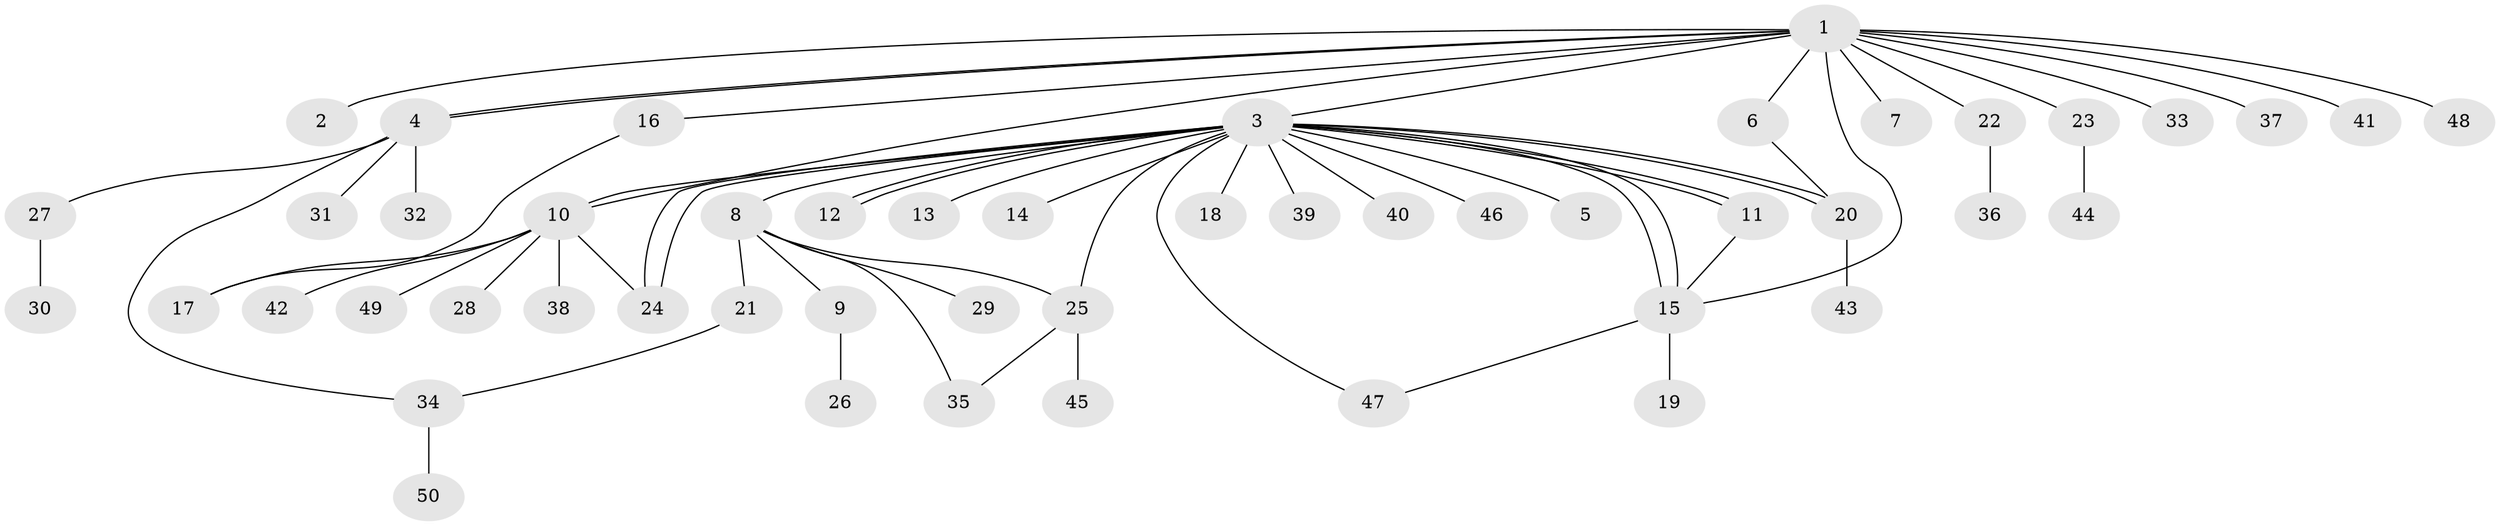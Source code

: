 // coarse degree distribution, {1: 0.8, 12: 0.05, 4: 0.1, 2: 0.05}
// Generated by graph-tools (version 1.1) at 2025/50/03/04/25 21:50:47]
// undirected, 50 vertices, 65 edges
graph export_dot {
graph [start="1"]
  node [color=gray90,style=filled];
  1;
  2;
  3;
  4;
  5;
  6;
  7;
  8;
  9;
  10;
  11;
  12;
  13;
  14;
  15;
  16;
  17;
  18;
  19;
  20;
  21;
  22;
  23;
  24;
  25;
  26;
  27;
  28;
  29;
  30;
  31;
  32;
  33;
  34;
  35;
  36;
  37;
  38;
  39;
  40;
  41;
  42;
  43;
  44;
  45;
  46;
  47;
  48;
  49;
  50;
  1 -- 2;
  1 -- 3;
  1 -- 4;
  1 -- 4;
  1 -- 6;
  1 -- 7;
  1 -- 10;
  1 -- 15;
  1 -- 16;
  1 -- 22;
  1 -- 23;
  1 -- 33;
  1 -- 37;
  1 -- 41;
  1 -- 48;
  3 -- 5;
  3 -- 8;
  3 -- 10;
  3 -- 11;
  3 -- 11;
  3 -- 12;
  3 -- 12;
  3 -- 13;
  3 -- 14;
  3 -- 15;
  3 -- 15;
  3 -- 18;
  3 -- 20;
  3 -- 20;
  3 -- 24;
  3 -- 24;
  3 -- 25;
  3 -- 39;
  3 -- 40;
  3 -- 46;
  3 -- 47;
  4 -- 27;
  4 -- 31;
  4 -- 32;
  4 -- 34;
  6 -- 20;
  8 -- 9;
  8 -- 21;
  8 -- 25;
  8 -- 29;
  8 -- 35;
  9 -- 26;
  10 -- 17;
  10 -- 24;
  10 -- 28;
  10 -- 38;
  10 -- 42;
  10 -- 49;
  11 -- 15;
  15 -- 19;
  15 -- 47;
  16 -- 17;
  20 -- 43;
  21 -- 34;
  22 -- 36;
  23 -- 44;
  25 -- 35;
  25 -- 45;
  27 -- 30;
  34 -- 50;
}
